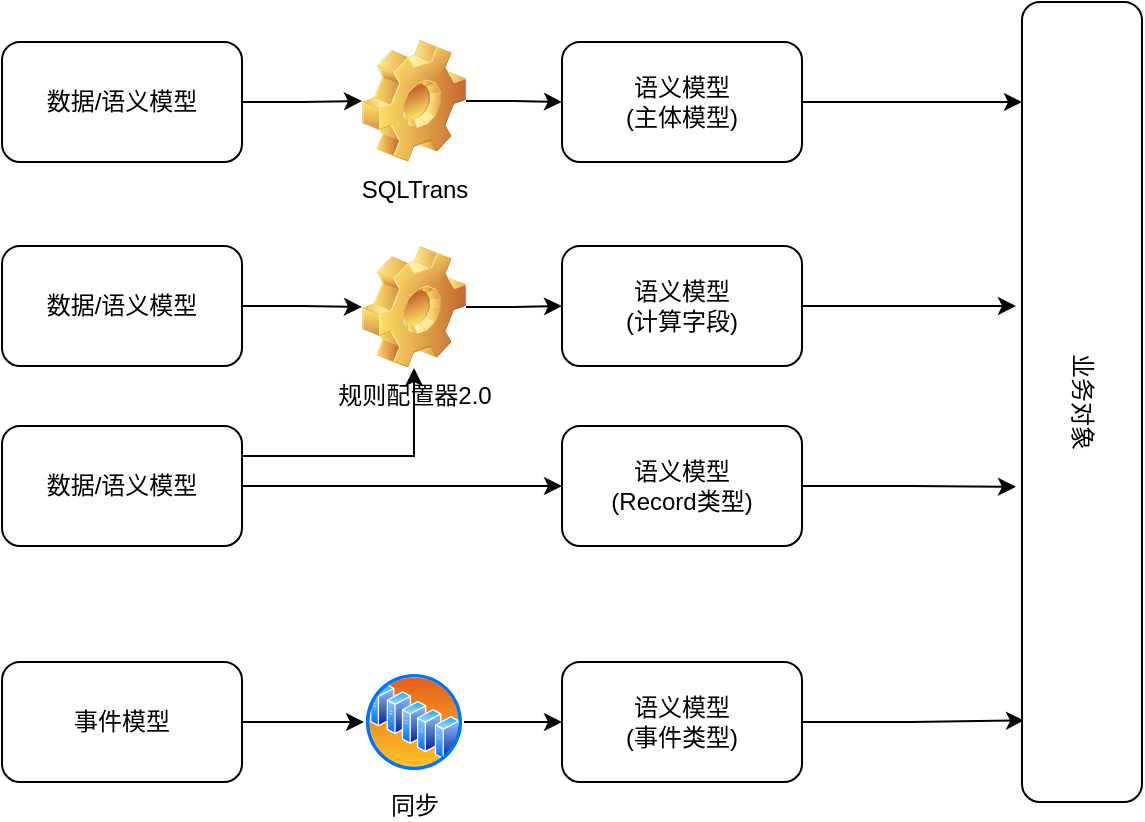 <mxfile version="20.2.8" type="github">
  <diagram id="C5RBs43oDa-KdzZeNtuy" name="Page-1">
    <mxGraphModel dx="1137" dy="675" grid="1" gridSize="10" guides="1" tooltips="1" connect="1" arrows="1" fold="1" page="1" pageScale="1" pageWidth="827" pageHeight="1169" math="0" shadow="0">
      <root>
        <mxCell id="WIyWlLk6GJQsqaUBKTNV-0" />
        <mxCell id="WIyWlLk6GJQsqaUBKTNV-1" parent="WIyWlLk6GJQsqaUBKTNV-0" />
        <mxCell id="zjRNm9E4jq13y90J1vWg-21" style="edgeStyle=orthogonalEdgeStyle;rounded=0;orthogonalLoop=1;jettySize=auto;html=1;exitX=1;exitY=0.5;exitDx=0;exitDy=0;entryX=0;entryY=0.5;entryDx=0;entryDy=0;" edge="1" parent="WIyWlLk6GJQsqaUBKTNV-1" source="zjRNm9E4jq13y90J1vWg-6" target="zjRNm9E4jq13y90J1vWg-10">
          <mxGeometry relative="1" as="geometry" />
        </mxCell>
        <mxCell id="zjRNm9E4jq13y90J1vWg-6" value="数据/语义模型" style="rounded=1;whiteSpace=wrap;html=1;" vertex="1" parent="WIyWlLk6GJQsqaUBKTNV-1">
          <mxGeometry x="120" y="282" width="120" height="60" as="geometry" />
        </mxCell>
        <mxCell id="zjRNm9E4jq13y90J1vWg-22" style="edgeStyle=orthogonalEdgeStyle;rounded=0;orthogonalLoop=1;jettySize=auto;html=1;exitX=1;exitY=0.25;exitDx=0;exitDy=0;" edge="1" parent="WIyWlLk6GJQsqaUBKTNV-1" source="zjRNm9E4jq13y90J1vWg-7" target="zjRNm9E4jq13y90J1vWg-10">
          <mxGeometry relative="1" as="geometry" />
        </mxCell>
        <mxCell id="zjRNm9E4jq13y90J1vWg-52" style="edgeStyle=orthogonalEdgeStyle;rounded=0;orthogonalLoop=1;jettySize=auto;html=1;exitX=1;exitY=0.75;exitDx=0;exitDy=0;entryX=0;entryY=0.75;entryDx=0;entryDy=0;" edge="1" parent="WIyWlLk6GJQsqaUBKTNV-1">
          <mxGeometry relative="1" as="geometry">
            <mxPoint x="240" y="402" as="sourcePoint" />
            <mxPoint x="400" y="402" as="targetPoint" />
          </mxGeometry>
        </mxCell>
        <mxCell id="zjRNm9E4jq13y90J1vWg-7" value="数据/语义模型" style="rounded=1;whiteSpace=wrap;html=1;" vertex="1" parent="WIyWlLk6GJQsqaUBKTNV-1">
          <mxGeometry x="120" y="372" width="120" height="60" as="geometry" />
        </mxCell>
        <mxCell id="zjRNm9E4jq13y90J1vWg-19" style="edgeStyle=orthogonalEdgeStyle;rounded=0;orthogonalLoop=1;jettySize=auto;html=1;exitX=1;exitY=0.5;exitDx=0;exitDy=0;" edge="1" parent="WIyWlLk6GJQsqaUBKTNV-1" source="zjRNm9E4jq13y90J1vWg-9" target="zjRNm9E4jq13y90J1vWg-18">
          <mxGeometry relative="1" as="geometry" />
        </mxCell>
        <mxCell id="zjRNm9E4jq13y90J1vWg-9" value="数据/语义模型" style="rounded=1;whiteSpace=wrap;html=1;" vertex="1" parent="WIyWlLk6GJQsqaUBKTNV-1">
          <mxGeometry x="120" y="180" width="120" height="60" as="geometry" />
        </mxCell>
        <mxCell id="zjRNm9E4jq13y90J1vWg-23" style="edgeStyle=orthogonalEdgeStyle;rounded=0;orthogonalLoop=1;jettySize=auto;html=1;exitX=1;exitY=0.5;exitDx=0;exitDy=0;" edge="1" parent="WIyWlLk6GJQsqaUBKTNV-1" source="zjRNm9E4jq13y90J1vWg-10" target="zjRNm9E4jq13y90J1vWg-14">
          <mxGeometry relative="1" as="geometry" />
        </mxCell>
        <mxCell id="zjRNm9E4jq13y90J1vWg-10" value="规则配置器2.0" style="shape=image;html=1;verticalLabelPosition=bottom;verticalAlign=top;imageAspect=1;aspect=fixed;image=img/clipart/Gear_128x128.png" vertex="1" parent="WIyWlLk6GJQsqaUBKTNV-1">
          <mxGeometry x="300" y="282" width="52" height="61" as="geometry" />
        </mxCell>
        <mxCell id="zjRNm9E4jq13y90J1vWg-27" style="edgeStyle=orthogonalEdgeStyle;rounded=0;orthogonalLoop=1;jettySize=auto;html=1;exitX=1;exitY=0.5;exitDx=0;exitDy=0;entryX=0.425;entryY=1.05;entryDx=0;entryDy=0;entryPerimeter=0;" edge="1" parent="WIyWlLk6GJQsqaUBKTNV-1" source="zjRNm9E4jq13y90J1vWg-14">
          <mxGeometry relative="1" as="geometry">
            <mxPoint x="627" y="312" as="targetPoint" />
          </mxGeometry>
        </mxCell>
        <mxCell id="zjRNm9E4jq13y90J1vWg-14" value="语义模型&lt;br&gt;(计算字段)" style="rounded=1;whiteSpace=wrap;html=1;" vertex="1" parent="WIyWlLk6GJQsqaUBKTNV-1">
          <mxGeometry x="400" y="282" width="120" height="60" as="geometry" />
        </mxCell>
        <mxCell id="zjRNm9E4jq13y90J1vWg-26" style="edgeStyle=orthogonalEdgeStyle;rounded=0;orthogonalLoop=1;jettySize=auto;html=1;exitX=1;exitY=0.5;exitDx=0;exitDy=0;entryX=0.125;entryY=1;entryDx=0;entryDy=0;entryPerimeter=0;" edge="1" parent="WIyWlLk6GJQsqaUBKTNV-1" source="zjRNm9E4jq13y90J1vWg-15" target="zjRNm9E4jq13y90J1vWg-25">
          <mxGeometry relative="1" as="geometry">
            <mxPoint x="620" y="210" as="targetPoint" />
          </mxGeometry>
        </mxCell>
        <mxCell id="zjRNm9E4jq13y90J1vWg-15" value="语义模型&lt;br&gt;(主体模型)" style="rounded=1;whiteSpace=wrap;html=1;" vertex="1" parent="WIyWlLk6GJQsqaUBKTNV-1">
          <mxGeometry x="400" y="180" width="120" height="60" as="geometry" />
        </mxCell>
        <mxCell id="zjRNm9E4jq13y90J1vWg-20" style="edgeStyle=orthogonalEdgeStyle;rounded=0;orthogonalLoop=1;jettySize=auto;html=1;exitX=1;exitY=0.5;exitDx=0;exitDy=0;entryX=0;entryY=0.5;entryDx=0;entryDy=0;" edge="1" parent="WIyWlLk6GJQsqaUBKTNV-1" source="zjRNm9E4jq13y90J1vWg-18" target="zjRNm9E4jq13y90J1vWg-15">
          <mxGeometry relative="1" as="geometry" />
        </mxCell>
        <mxCell id="zjRNm9E4jq13y90J1vWg-18" value="SQLTrans" style="shape=image;html=1;verticalLabelPosition=bottom;verticalAlign=top;imageAspect=1;aspect=fixed;image=img/clipart/Gear_128x128.png" vertex="1" parent="WIyWlLk6GJQsqaUBKTNV-1">
          <mxGeometry x="300" y="179" width="52" height="61" as="geometry" />
        </mxCell>
        <mxCell id="zjRNm9E4jq13y90J1vWg-28" style="edgeStyle=orthogonalEdgeStyle;rounded=0;orthogonalLoop=1;jettySize=auto;html=1;exitX=1;exitY=0.5;exitDx=0;exitDy=0;entryX=0.898;entryY=0.983;entryDx=0;entryDy=0;entryPerimeter=0;" edge="1" parent="WIyWlLk6GJQsqaUBKTNV-1" source="zjRNm9E4jq13y90J1vWg-24" target="zjRNm9E4jq13y90J1vWg-25">
          <mxGeometry relative="1" as="geometry">
            <mxPoint x="620" y="440" as="targetPoint" />
          </mxGeometry>
        </mxCell>
        <mxCell id="zjRNm9E4jq13y90J1vWg-24" value="语义模型&lt;br&gt;(事件类型)" style="rounded=1;whiteSpace=wrap;html=1;" vertex="1" parent="WIyWlLk6GJQsqaUBKTNV-1">
          <mxGeometry x="400" y="490" width="120" height="60" as="geometry" />
        </mxCell>
        <mxCell id="zjRNm9E4jq13y90J1vWg-25" value="业务对象" style="rounded=1;whiteSpace=wrap;html=1;rotation=90;" vertex="1" parent="WIyWlLk6GJQsqaUBKTNV-1">
          <mxGeometry x="460" y="330" width="400" height="60" as="geometry" />
        </mxCell>
        <mxCell id="zjRNm9E4jq13y90J1vWg-49" style="edgeStyle=orthogonalEdgeStyle;rounded=0;orthogonalLoop=1;jettySize=auto;html=1;exitX=1;exitY=0.5;exitDx=0;exitDy=0;entryX=0;entryY=0.5;entryDx=0;entryDy=0;" edge="1" parent="WIyWlLk6GJQsqaUBKTNV-1" source="zjRNm9E4jq13y90J1vWg-29" target="zjRNm9E4jq13y90J1vWg-48">
          <mxGeometry relative="1" as="geometry" />
        </mxCell>
        <mxCell id="zjRNm9E4jq13y90J1vWg-29" value="事件模型" style="rounded=1;whiteSpace=wrap;html=1;" vertex="1" parent="WIyWlLk6GJQsqaUBKTNV-1">
          <mxGeometry x="120" y="490" width="120" height="60" as="geometry" />
        </mxCell>
        <mxCell id="zjRNm9E4jq13y90J1vWg-50" style="edgeStyle=orthogonalEdgeStyle;rounded=0;orthogonalLoop=1;jettySize=auto;html=1;exitX=1;exitY=0.5;exitDx=0;exitDy=0;entryX=0;entryY=0.5;entryDx=0;entryDy=0;" edge="1" parent="WIyWlLk6GJQsqaUBKTNV-1" source="zjRNm9E4jq13y90J1vWg-48" target="zjRNm9E4jq13y90J1vWg-24">
          <mxGeometry relative="1" as="geometry" />
        </mxCell>
        <mxCell id="zjRNm9E4jq13y90J1vWg-48" value="同步" style="aspect=fixed;perimeter=ellipsePerimeter;html=1;align=center;shadow=0;dashed=0;spacingTop=3;image;image=img/lib/active_directory/server_farm.svg;" vertex="1" parent="WIyWlLk6GJQsqaUBKTNV-1">
          <mxGeometry x="301" y="495" width="50" height="50" as="geometry" />
        </mxCell>
        <mxCell id="zjRNm9E4jq13y90J1vWg-53" style="edgeStyle=orthogonalEdgeStyle;rounded=0;orthogonalLoop=1;jettySize=auto;html=1;exitX=1;exitY=0.5;exitDx=0;exitDy=0;entryX=0.606;entryY=1.05;entryDx=0;entryDy=0;entryPerimeter=0;" edge="1" parent="WIyWlLk6GJQsqaUBKTNV-1" source="zjRNm9E4jq13y90J1vWg-51" target="zjRNm9E4jq13y90J1vWg-25">
          <mxGeometry relative="1" as="geometry" />
        </mxCell>
        <mxCell id="zjRNm9E4jq13y90J1vWg-51" value="语义模型&lt;br&gt;(Record类型)" style="rounded=1;whiteSpace=wrap;html=1;" vertex="1" parent="WIyWlLk6GJQsqaUBKTNV-1">
          <mxGeometry x="400" y="372" width="120" height="60" as="geometry" />
        </mxCell>
      </root>
    </mxGraphModel>
  </diagram>
</mxfile>
